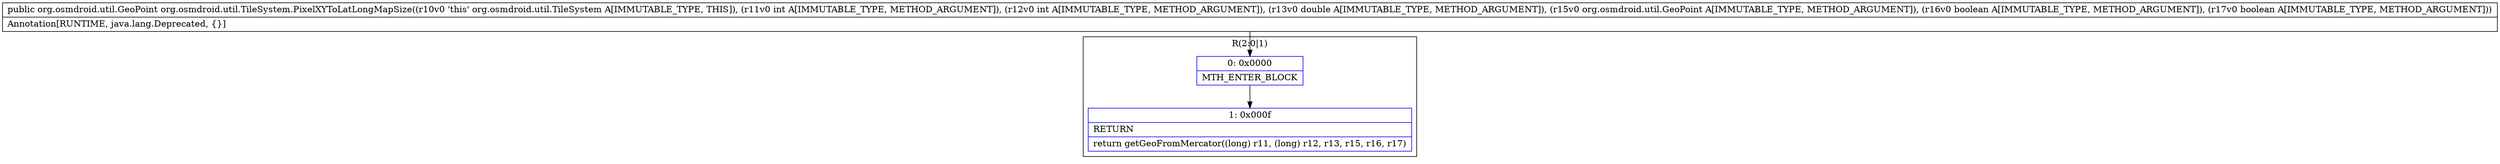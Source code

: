 digraph "CFG fororg.osmdroid.util.TileSystem.PixelXYToLatLongMapSize(IIDLorg\/osmdroid\/util\/GeoPoint;ZZ)Lorg\/osmdroid\/util\/GeoPoint;" {
subgraph cluster_Region_133689257 {
label = "R(2:0|1)";
node [shape=record,color=blue];
Node_0 [shape=record,label="{0\:\ 0x0000|MTH_ENTER_BLOCK\l}"];
Node_1 [shape=record,label="{1\:\ 0x000f|RETURN\l|return getGeoFromMercator((long) r11, (long) r12, r13, r15, r16, r17)\l}"];
}
MethodNode[shape=record,label="{public org.osmdroid.util.GeoPoint org.osmdroid.util.TileSystem.PixelXYToLatLongMapSize((r10v0 'this' org.osmdroid.util.TileSystem A[IMMUTABLE_TYPE, THIS]), (r11v0 int A[IMMUTABLE_TYPE, METHOD_ARGUMENT]), (r12v0 int A[IMMUTABLE_TYPE, METHOD_ARGUMENT]), (r13v0 double A[IMMUTABLE_TYPE, METHOD_ARGUMENT]), (r15v0 org.osmdroid.util.GeoPoint A[IMMUTABLE_TYPE, METHOD_ARGUMENT]), (r16v0 boolean A[IMMUTABLE_TYPE, METHOD_ARGUMENT]), (r17v0 boolean A[IMMUTABLE_TYPE, METHOD_ARGUMENT]))  | Annotation[RUNTIME, java.lang.Deprecated, \{\}]\l}"];
MethodNode -> Node_0;
Node_0 -> Node_1;
}


